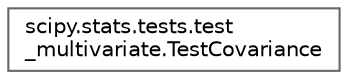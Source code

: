 digraph "Graphical Class Hierarchy"
{
 // LATEX_PDF_SIZE
  bgcolor="transparent";
  edge [fontname=Helvetica,fontsize=10,labelfontname=Helvetica,labelfontsize=10];
  node [fontname=Helvetica,fontsize=10,shape=box,height=0.2,width=0.4];
  rankdir="LR";
  Node0 [id="Node000000",label="scipy.stats.tests.test\l_multivariate.TestCovariance",height=0.2,width=0.4,color="grey40", fillcolor="white", style="filled",URL="$d9/d68/classscipy_1_1stats_1_1tests_1_1test__multivariate_1_1TestCovariance.html",tooltip=" "];
}
